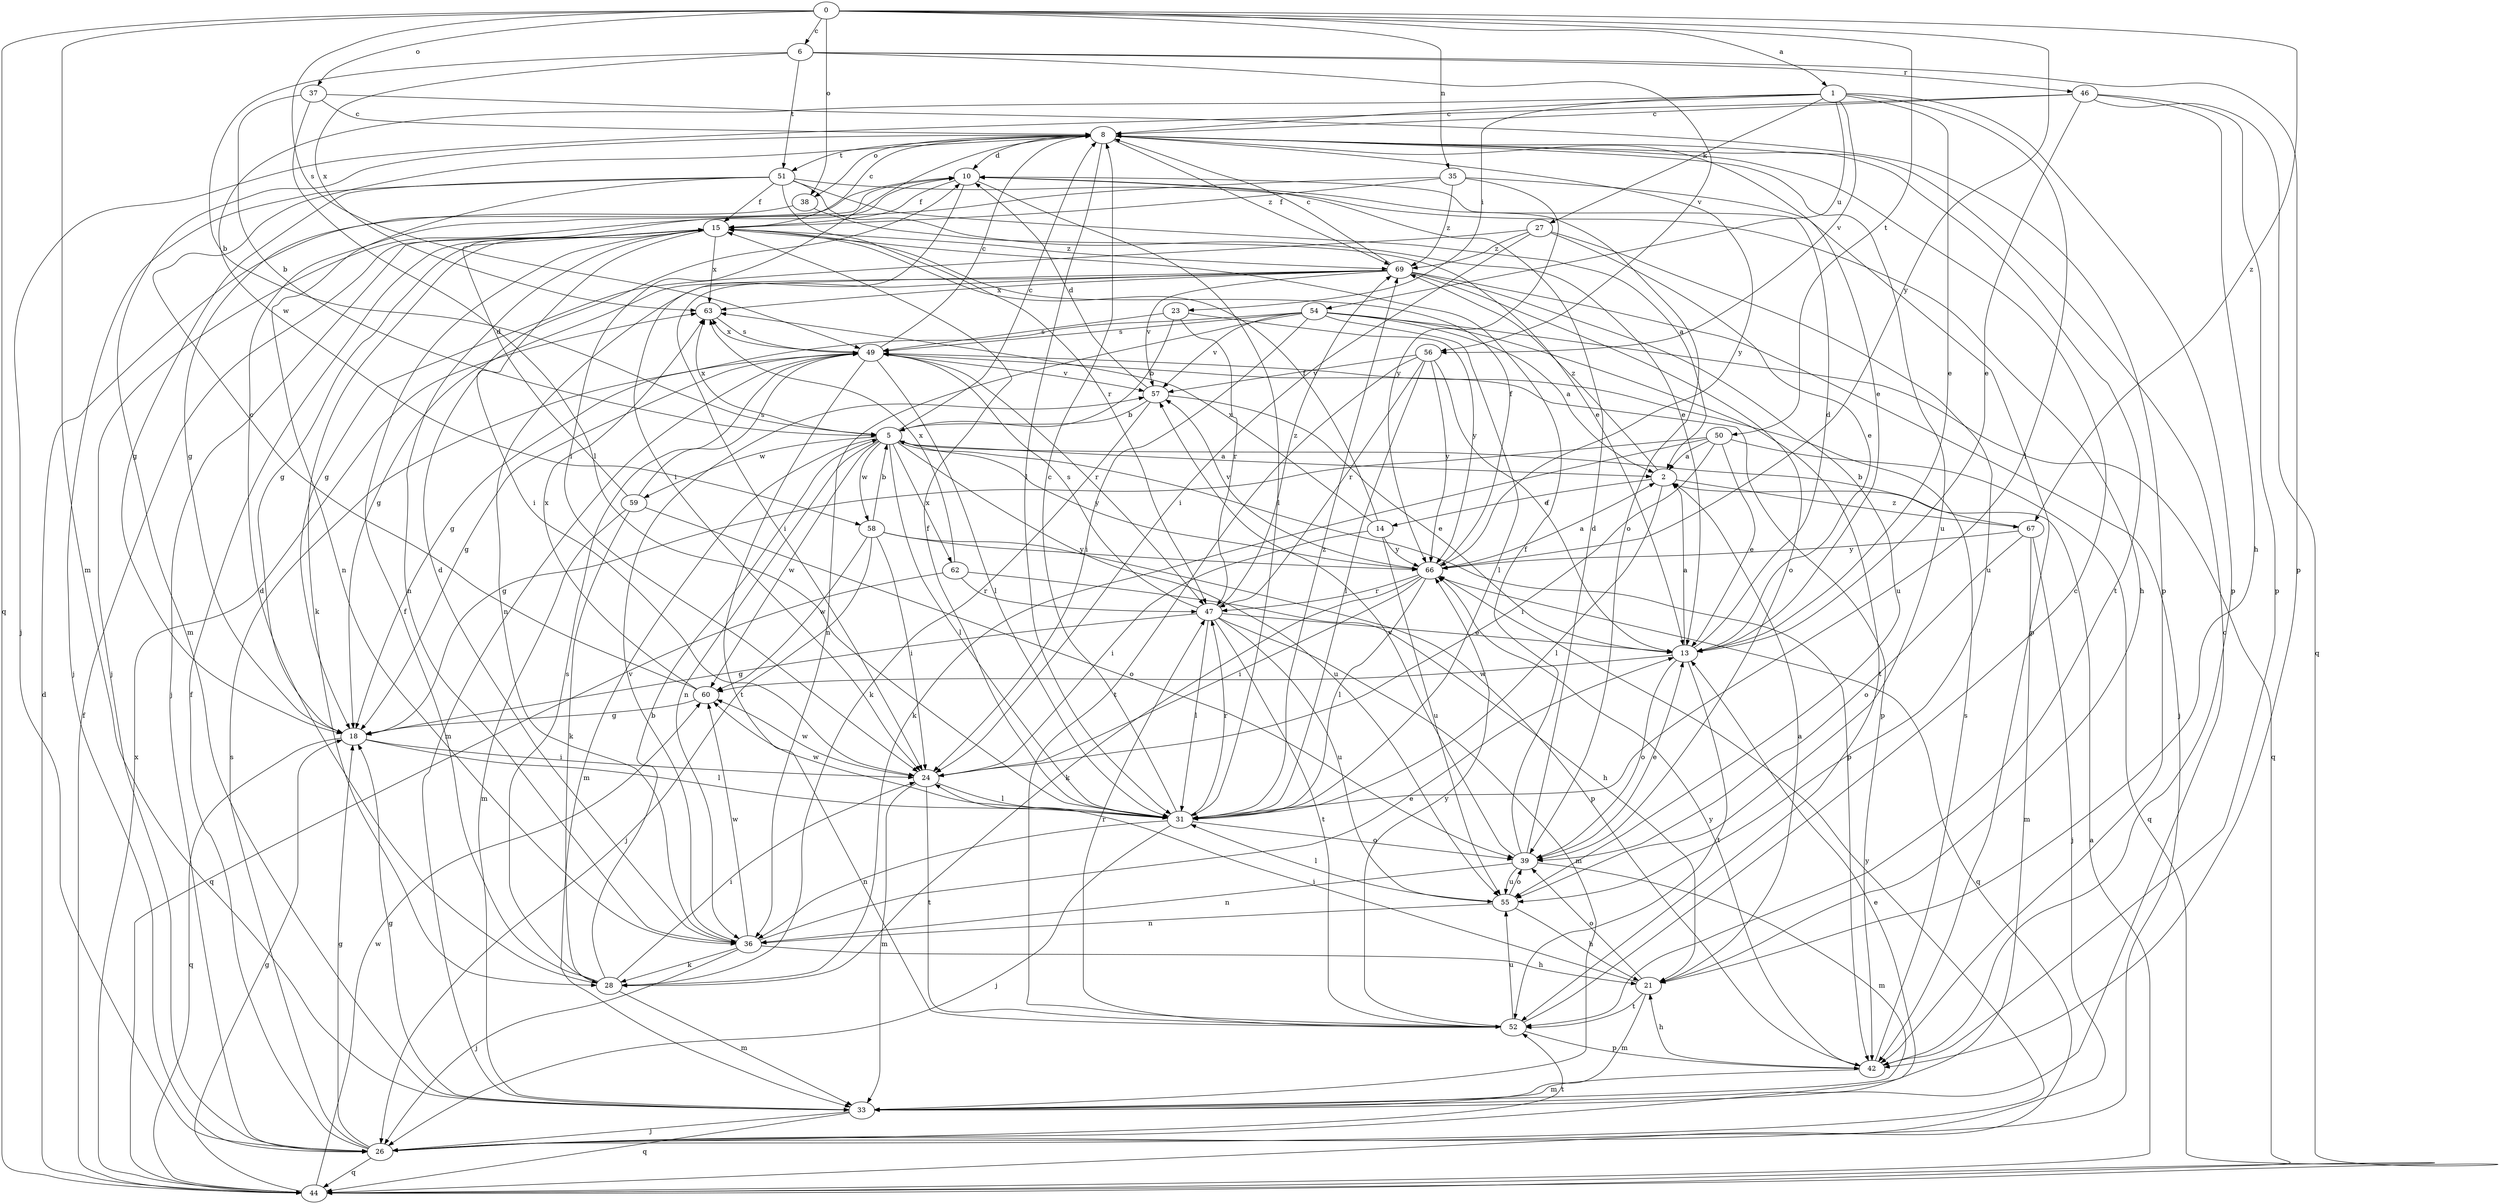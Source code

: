 strict digraph  {
0;
1;
2;
5;
6;
8;
10;
13;
14;
15;
18;
21;
23;
24;
26;
27;
28;
31;
33;
35;
36;
37;
38;
39;
42;
44;
46;
47;
49;
50;
51;
52;
54;
55;
56;
57;
58;
59;
60;
62;
63;
66;
67;
69;
0 -> 1  [label=a];
0 -> 6  [label=c];
0 -> 33  [label=m];
0 -> 35  [label=n];
0 -> 37  [label=o];
0 -> 38  [label=o];
0 -> 44  [label=q];
0 -> 49  [label=s];
0 -> 50  [label=t];
0 -> 66  [label=y];
0 -> 67  [label=z];
1 -> 8  [label=c];
1 -> 13  [label=e];
1 -> 23  [label=i];
1 -> 27  [label=k];
1 -> 31  [label=l];
1 -> 42  [label=p];
1 -> 54  [label=u];
1 -> 56  [label=v];
1 -> 58  [label=w];
2 -> 14  [label=f];
2 -> 31  [label=l];
2 -> 67  [label=z];
2 -> 69  [label=z];
5 -> 2  [label=a];
5 -> 8  [label=c];
5 -> 31  [label=l];
5 -> 33  [label=m];
5 -> 36  [label=n];
5 -> 42  [label=p];
5 -> 55  [label=u];
5 -> 58  [label=w];
5 -> 59  [label=w];
5 -> 60  [label=w];
5 -> 62  [label=x];
5 -> 63  [label=x];
5 -> 66  [label=y];
6 -> 5  [label=b];
6 -> 42  [label=p];
6 -> 46  [label=r];
6 -> 51  [label=t];
6 -> 56  [label=v];
6 -> 63  [label=x];
8 -> 10  [label=d];
8 -> 13  [label=e];
8 -> 24  [label=i];
8 -> 31  [label=l];
8 -> 33  [label=m];
8 -> 38  [label=o];
8 -> 51  [label=t];
8 -> 52  [label=t];
8 -> 55  [label=u];
8 -> 66  [label=y];
8 -> 69  [label=z];
10 -> 15  [label=f];
10 -> 24  [label=i];
10 -> 31  [label=l];
10 -> 39  [label=o];
13 -> 2  [label=a];
13 -> 10  [label=d];
13 -> 39  [label=o];
13 -> 52  [label=t];
13 -> 60  [label=w];
14 -> 15  [label=f];
14 -> 24  [label=i];
14 -> 55  [label=u];
14 -> 63  [label=x];
14 -> 66  [label=y];
15 -> 8  [label=c];
15 -> 18  [label=g];
15 -> 24  [label=i];
15 -> 26  [label=j];
15 -> 28  [label=k];
15 -> 36  [label=n];
15 -> 63  [label=x];
15 -> 69  [label=z];
18 -> 24  [label=i];
18 -> 31  [label=l];
18 -> 44  [label=q];
21 -> 2  [label=a];
21 -> 24  [label=i];
21 -> 33  [label=m];
21 -> 39  [label=o];
21 -> 52  [label=t];
23 -> 5  [label=b];
23 -> 47  [label=r];
23 -> 49  [label=s];
23 -> 66  [label=y];
24 -> 31  [label=l];
24 -> 33  [label=m];
24 -> 52  [label=t];
24 -> 60  [label=w];
26 -> 13  [label=e];
26 -> 15  [label=f];
26 -> 18  [label=g];
26 -> 44  [label=q];
26 -> 49  [label=s];
26 -> 52  [label=t];
26 -> 66  [label=y];
27 -> 13  [label=e];
27 -> 18  [label=g];
27 -> 24  [label=i];
27 -> 55  [label=u];
27 -> 69  [label=z];
28 -> 5  [label=b];
28 -> 10  [label=d];
28 -> 15  [label=f];
28 -> 24  [label=i];
28 -> 33  [label=m];
28 -> 49  [label=s];
31 -> 8  [label=c];
31 -> 15  [label=f];
31 -> 26  [label=j];
31 -> 36  [label=n];
31 -> 39  [label=o];
31 -> 47  [label=r];
31 -> 60  [label=w];
31 -> 69  [label=z];
33 -> 8  [label=c];
33 -> 18  [label=g];
33 -> 26  [label=j];
33 -> 44  [label=q];
35 -> 15  [label=f];
35 -> 26  [label=j];
35 -> 42  [label=p];
35 -> 66  [label=y];
35 -> 69  [label=z];
36 -> 10  [label=d];
36 -> 13  [label=e];
36 -> 21  [label=h];
36 -> 26  [label=j];
36 -> 28  [label=k];
36 -> 57  [label=v];
36 -> 60  [label=w];
37 -> 5  [label=b];
37 -> 8  [label=c];
37 -> 31  [label=l];
37 -> 42  [label=p];
38 -> 13  [label=e];
38 -> 18  [label=g];
39 -> 10  [label=d];
39 -> 13  [label=e];
39 -> 15  [label=f];
39 -> 33  [label=m];
39 -> 36  [label=n];
39 -> 55  [label=u];
39 -> 57  [label=v];
42 -> 21  [label=h];
42 -> 33  [label=m];
42 -> 49  [label=s];
42 -> 66  [label=y];
44 -> 2  [label=a];
44 -> 10  [label=d];
44 -> 15  [label=f];
44 -> 18  [label=g];
44 -> 60  [label=w];
44 -> 63  [label=x];
46 -> 8  [label=c];
46 -> 13  [label=e];
46 -> 21  [label=h];
46 -> 26  [label=j];
46 -> 42  [label=p];
46 -> 44  [label=q];
47 -> 13  [label=e];
47 -> 18  [label=g];
47 -> 31  [label=l];
47 -> 33  [label=m];
47 -> 49  [label=s];
47 -> 52  [label=t];
47 -> 55  [label=u];
47 -> 69  [label=z];
49 -> 8  [label=c];
49 -> 18  [label=g];
49 -> 31  [label=l];
49 -> 33  [label=m];
49 -> 42  [label=p];
49 -> 47  [label=r];
49 -> 52  [label=t];
49 -> 57  [label=v];
49 -> 63  [label=x];
50 -> 2  [label=a];
50 -> 13  [label=e];
50 -> 18  [label=g];
50 -> 24  [label=i];
50 -> 28  [label=k];
50 -> 44  [label=q];
51 -> 2  [label=a];
51 -> 13  [label=e];
51 -> 15  [label=f];
51 -> 18  [label=g];
51 -> 21  [label=h];
51 -> 26  [label=j];
51 -> 36  [label=n];
51 -> 47  [label=r];
52 -> 8  [label=c];
52 -> 42  [label=p];
52 -> 47  [label=r];
52 -> 55  [label=u];
52 -> 66  [label=y];
54 -> 2  [label=a];
54 -> 18  [label=g];
54 -> 24  [label=i];
54 -> 31  [label=l];
54 -> 36  [label=n];
54 -> 44  [label=q];
54 -> 49  [label=s];
54 -> 52  [label=t];
54 -> 57  [label=v];
55 -> 21  [label=h];
55 -> 31  [label=l];
55 -> 36  [label=n];
55 -> 39  [label=o];
56 -> 13  [label=e];
56 -> 31  [label=l];
56 -> 47  [label=r];
56 -> 52  [label=t];
56 -> 57  [label=v];
56 -> 66  [label=y];
57 -> 5  [label=b];
57 -> 10  [label=d];
57 -> 13  [label=e];
57 -> 28  [label=k];
58 -> 5  [label=b];
58 -> 24  [label=i];
58 -> 26  [label=j];
58 -> 42  [label=p];
58 -> 60  [label=w];
58 -> 66  [label=y];
59 -> 10  [label=d];
59 -> 28  [label=k];
59 -> 33  [label=m];
59 -> 39  [label=o];
59 -> 49  [label=s];
60 -> 8  [label=c];
60 -> 18  [label=g];
60 -> 63  [label=x];
62 -> 21  [label=h];
62 -> 44  [label=q];
62 -> 47  [label=r];
62 -> 63  [label=x];
63 -> 49  [label=s];
66 -> 2  [label=a];
66 -> 15  [label=f];
66 -> 24  [label=i];
66 -> 28  [label=k];
66 -> 31  [label=l];
66 -> 44  [label=q];
66 -> 47  [label=r];
66 -> 57  [label=v];
67 -> 5  [label=b];
67 -> 26  [label=j];
67 -> 33  [label=m];
67 -> 39  [label=o];
67 -> 66  [label=y];
69 -> 8  [label=c];
69 -> 18  [label=g];
69 -> 24  [label=i];
69 -> 26  [label=j];
69 -> 36  [label=n];
69 -> 39  [label=o];
69 -> 55  [label=u];
69 -> 57  [label=v];
69 -> 63  [label=x];
}
